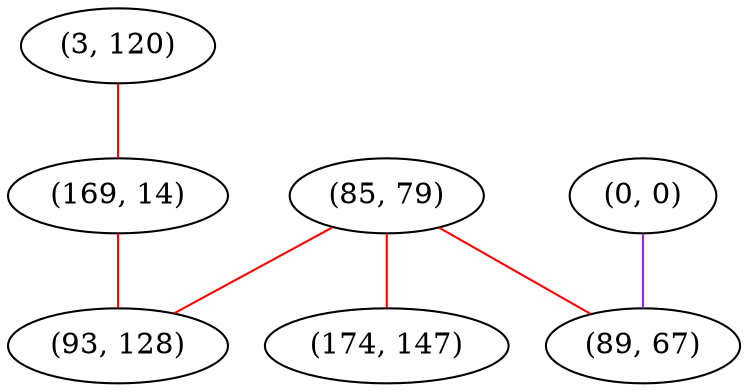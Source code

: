 graph "" {
"(3, 120)";
"(85, 79)";
"(169, 14)";
"(174, 147)";
"(93, 128)";
"(0, 0)";
"(89, 67)";
"(3, 120)" -- "(169, 14)"  [color=red, key=0, weight=1];
"(85, 79)" -- "(174, 147)"  [color=red, key=0, weight=1];
"(85, 79)" -- "(89, 67)"  [color=red, key=0, weight=1];
"(85, 79)" -- "(93, 128)"  [color=red, key=0, weight=1];
"(169, 14)" -- "(93, 128)"  [color=red, key=0, weight=1];
"(0, 0)" -- "(89, 67)"  [color=purple, key=0, weight=4];
}
